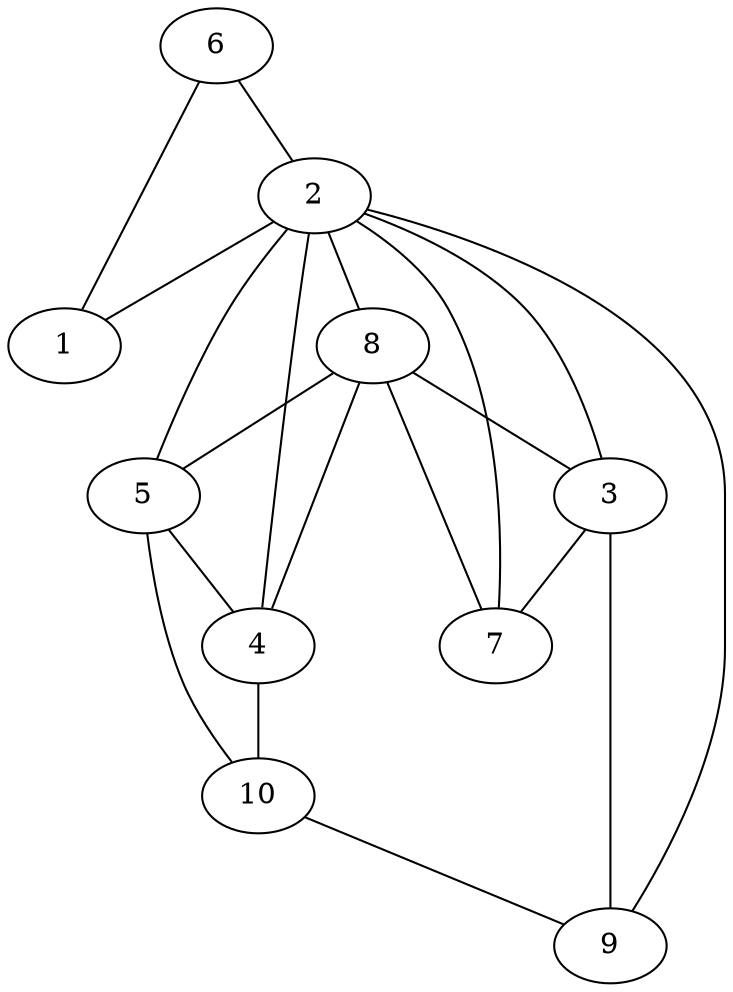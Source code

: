 graph  {
	2--1;
	3--2;
	4--2;
	5--4;
	6--1;
	7--2;
	8--4;
	9--2;
	10--5;
	7--8;
	8--5;
	6--2;
	3--7;
	2--8;
	3--9;
	2--5;
	4--10;
	8--3;
	10--9;
	1;
	10;
	2;
	3;
	4;
	5;
	6;
	7;
	8;
	9;

}
